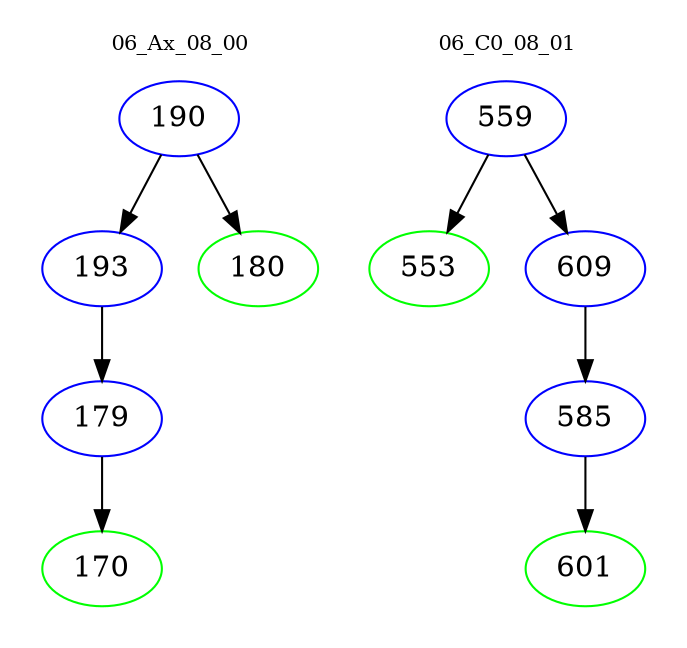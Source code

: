 digraph{
subgraph cluster_0 {
color = white
label = "06_Ax_08_00";
fontsize=10;
T0_190 [label="190", color="blue"]
T0_190 -> T0_193 [color="black"]
T0_193 [label="193", color="blue"]
T0_193 -> T0_179 [color="black"]
T0_179 [label="179", color="blue"]
T0_179 -> T0_170 [color="black"]
T0_170 [label="170", color="green"]
T0_190 -> T0_180 [color="black"]
T0_180 [label="180", color="green"]
}
subgraph cluster_1 {
color = white
label = "06_C0_08_01";
fontsize=10;
T1_559 [label="559", color="blue"]
T1_559 -> T1_553 [color="black"]
T1_553 [label="553", color="green"]
T1_559 -> T1_609 [color="black"]
T1_609 [label="609", color="blue"]
T1_609 -> T1_585 [color="black"]
T1_585 [label="585", color="blue"]
T1_585 -> T1_601 [color="black"]
T1_601 [label="601", color="green"]
}
}

